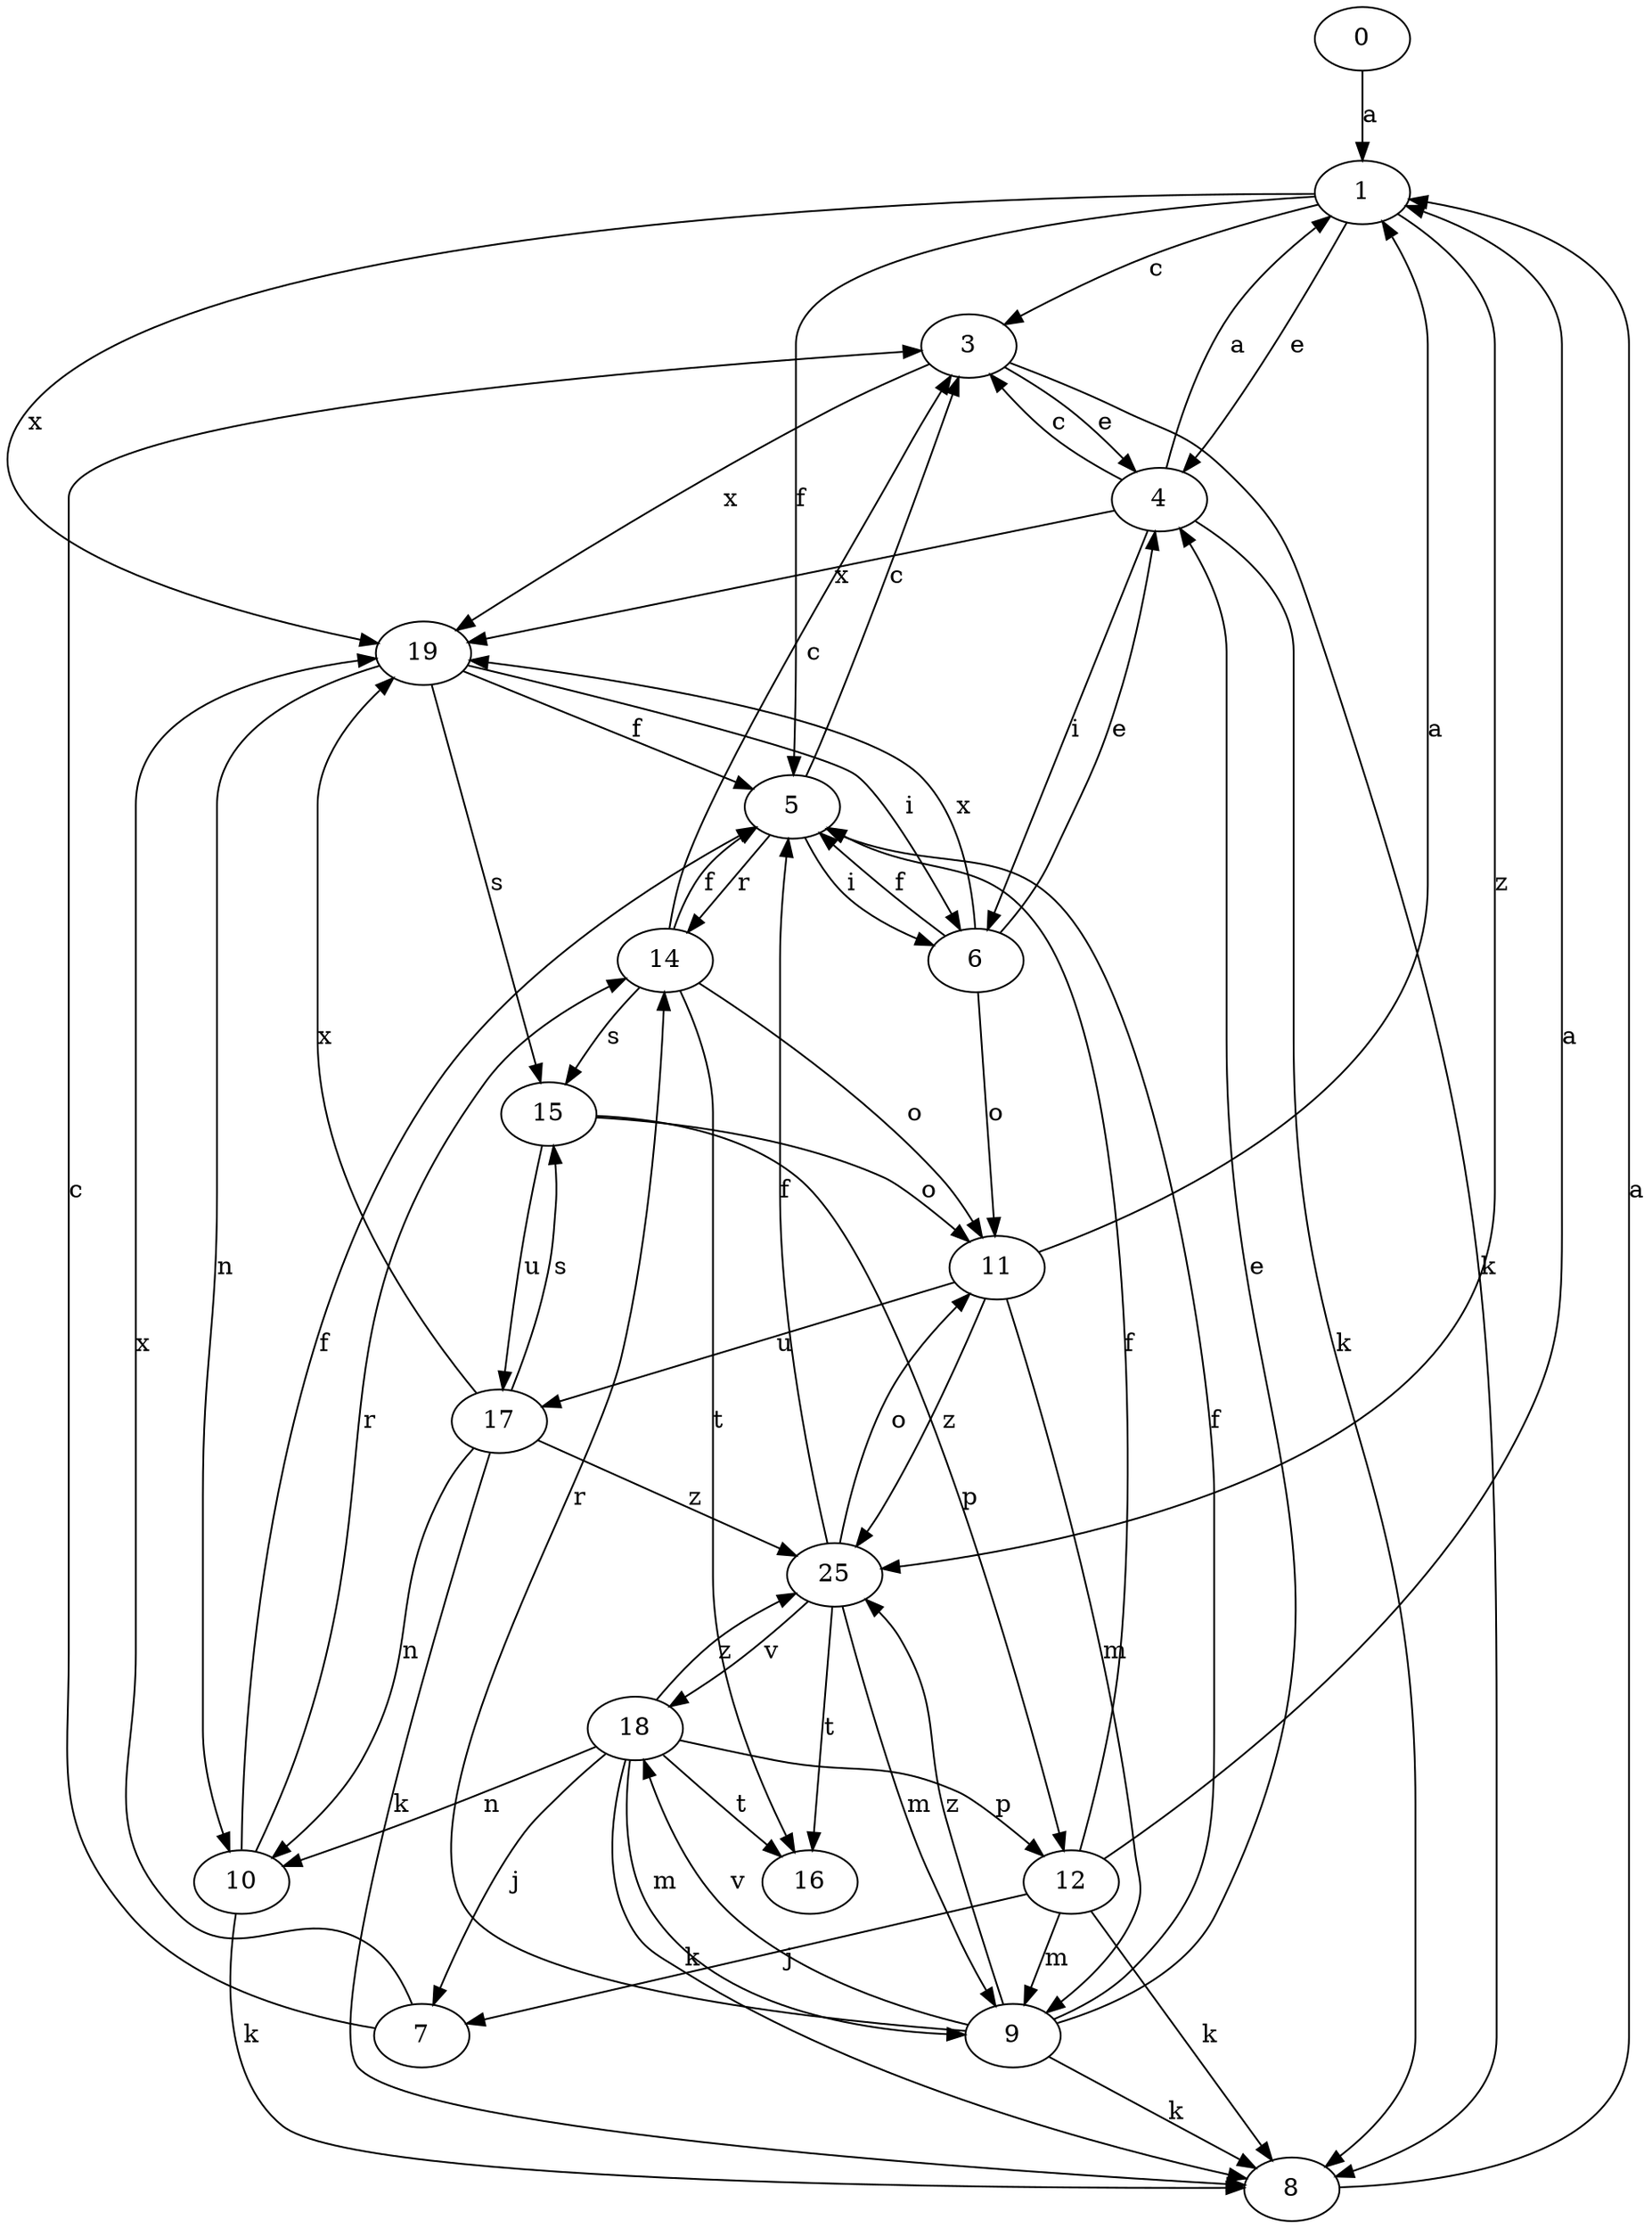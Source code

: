 strict digraph  {
0;
1;
3;
4;
5;
6;
7;
8;
9;
10;
11;
12;
14;
15;
16;
17;
18;
19;
25;
0 -> 1  [label=a];
1 -> 3  [label=c];
1 -> 4  [label=e];
1 -> 5  [label=f];
1 -> 19  [label=x];
1 -> 25  [label=z];
3 -> 4  [label=e];
3 -> 8  [label=k];
3 -> 19  [label=x];
4 -> 1  [label=a];
4 -> 3  [label=c];
4 -> 6  [label=i];
4 -> 8  [label=k];
4 -> 19  [label=x];
5 -> 3  [label=c];
5 -> 6  [label=i];
5 -> 14  [label=r];
6 -> 4  [label=e];
6 -> 5  [label=f];
6 -> 11  [label=o];
6 -> 19  [label=x];
7 -> 3  [label=c];
7 -> 19  [label=x];
8 -> 1  [label=a];
9 -> 4  [label=e];
9 -> 5  [label=f];
9 -> 8  [label=k];
9 -> 14  [label=r];
9 -> 18  [label=v];
9 -> 25  [label=z];
10 -> 5  [label=f];
10 -> 8  [label=k];
10 -> 14  [label=r];
11 -> 1  [label=a];
11 -> 9  [label=m];
11 -> 17  [label=u];
11 -> 25  [label=z];
12 -> 1  [label=a];
12 -> 5  [label=f];
12 -> 7  [label=j];
12 -> 8  [label=k];
12 -> 9  [label=m];
14 -> 3  [label=c];
14 -> 5  [label=f];
14 -> 11  [label=o];
14 -> 15  [label=s];
14 -> 16  [label=t];
15 -> 11  [label=o];
15 -> 12  [label=p];
15 -> 17  [label=u];
17 -> 8  [label=k];
17 -> 10  [label=n];
17 -> 15  [label=s];
17 -> 19  [label=x];
17 -> 25  [label=z];
18 -> 7  [label=j];
18 -> 8  [label=k];
18 -> 9  [label=m];
18 -> 10  [label=n];
18 -> 12  [label=p];
18 -> 16  [label=t];
18 -> 25  [label=z];
19 -> 5  [label=f];
19 -> 6  [label=i];
19 -> 10  [label=n];
19 -> 15  [label=s];
25 -> 5  [label=f];
25 -> 9  [label=m];
25 -> 11  [label=o];
25 -> 16  [label=t];
25 -> 18  [label=v];
}
